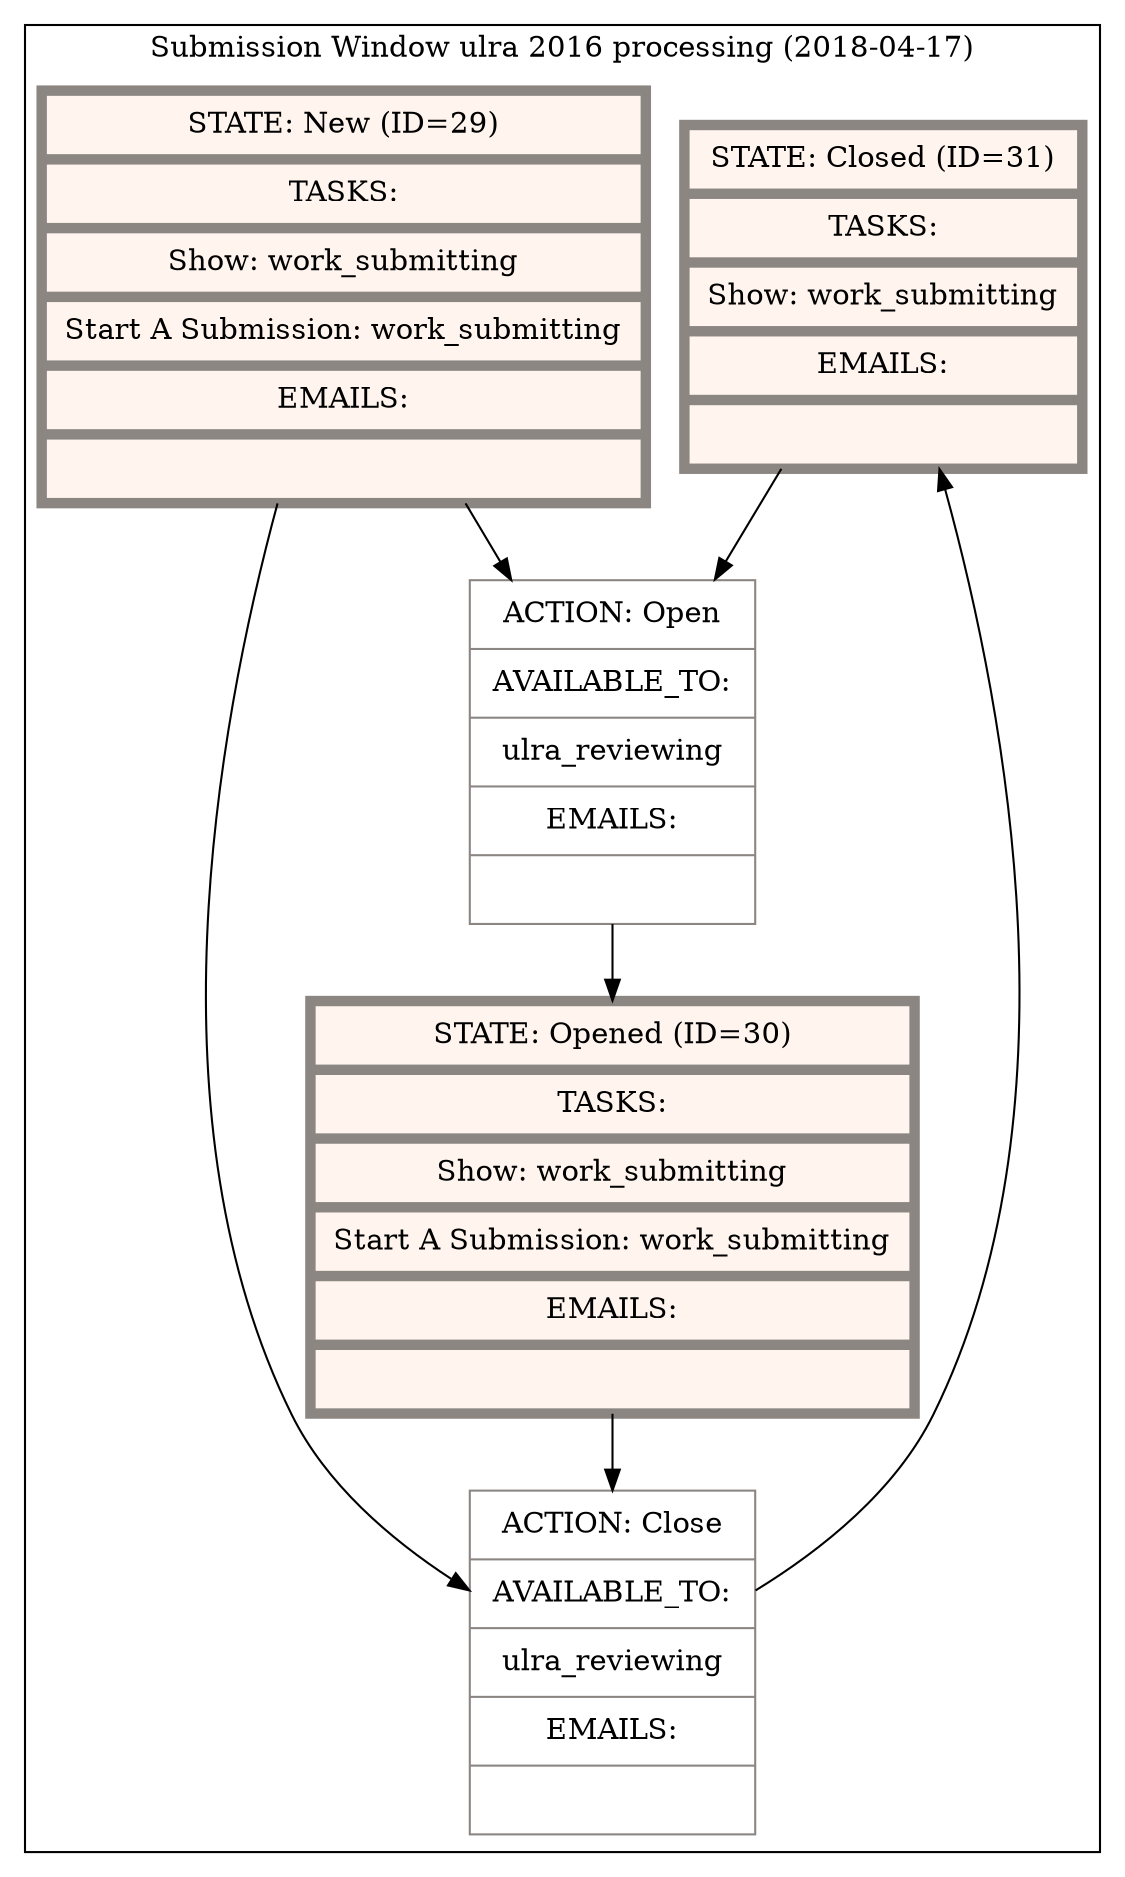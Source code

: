 digraph "G" {
  compound=true;
  node[color="grey15" margin="0.15, 0.125"];
  subgraph cluster_0 {
    label="Submission Window ulra 2016 processing (2018-04-17)"
    node[style=filled fillcolor=white color="seashell4"]
    subgraph 0 {
      label="States";
      node[shape="record" fillcolor="seashell1" penwidth=5]
      state_closed [label="{ STATE: Closed (ID=31)| TASKS: | Show: work_submitting | EMAILS: |  }"]
      state_new [label="{ STATE: New (ID=29)| TASKS: | Show: work_submitting | Start A Submission: work_submitting | EMAILS: |  }"]
      state_opened [label="{ STATE: Opened (ID=30)| TASKS: | Show: work_submitting | Start A Submission: work_submitting | EMAILS: |  }"]
    }
    subgraph 1 {
      label="Actions"
      node[shape="record" shape=record penwidth=1]
        action_open [label="{ ACTION: Open | AVAILABLE_TO: | ulra_reviewing | EMAILS: |  }"]
        action_close [label="{ ACTION: Close | AVAILABLE_TO: | ulra_reviewing | EMAILS: |  }"]
    }
      state_closed -> action_open
      action_open -> state_opened
      state_new -> action_open
      state_new -> action_close
      action_close -> state_closed
      state_opened -> action_close
  }
}
